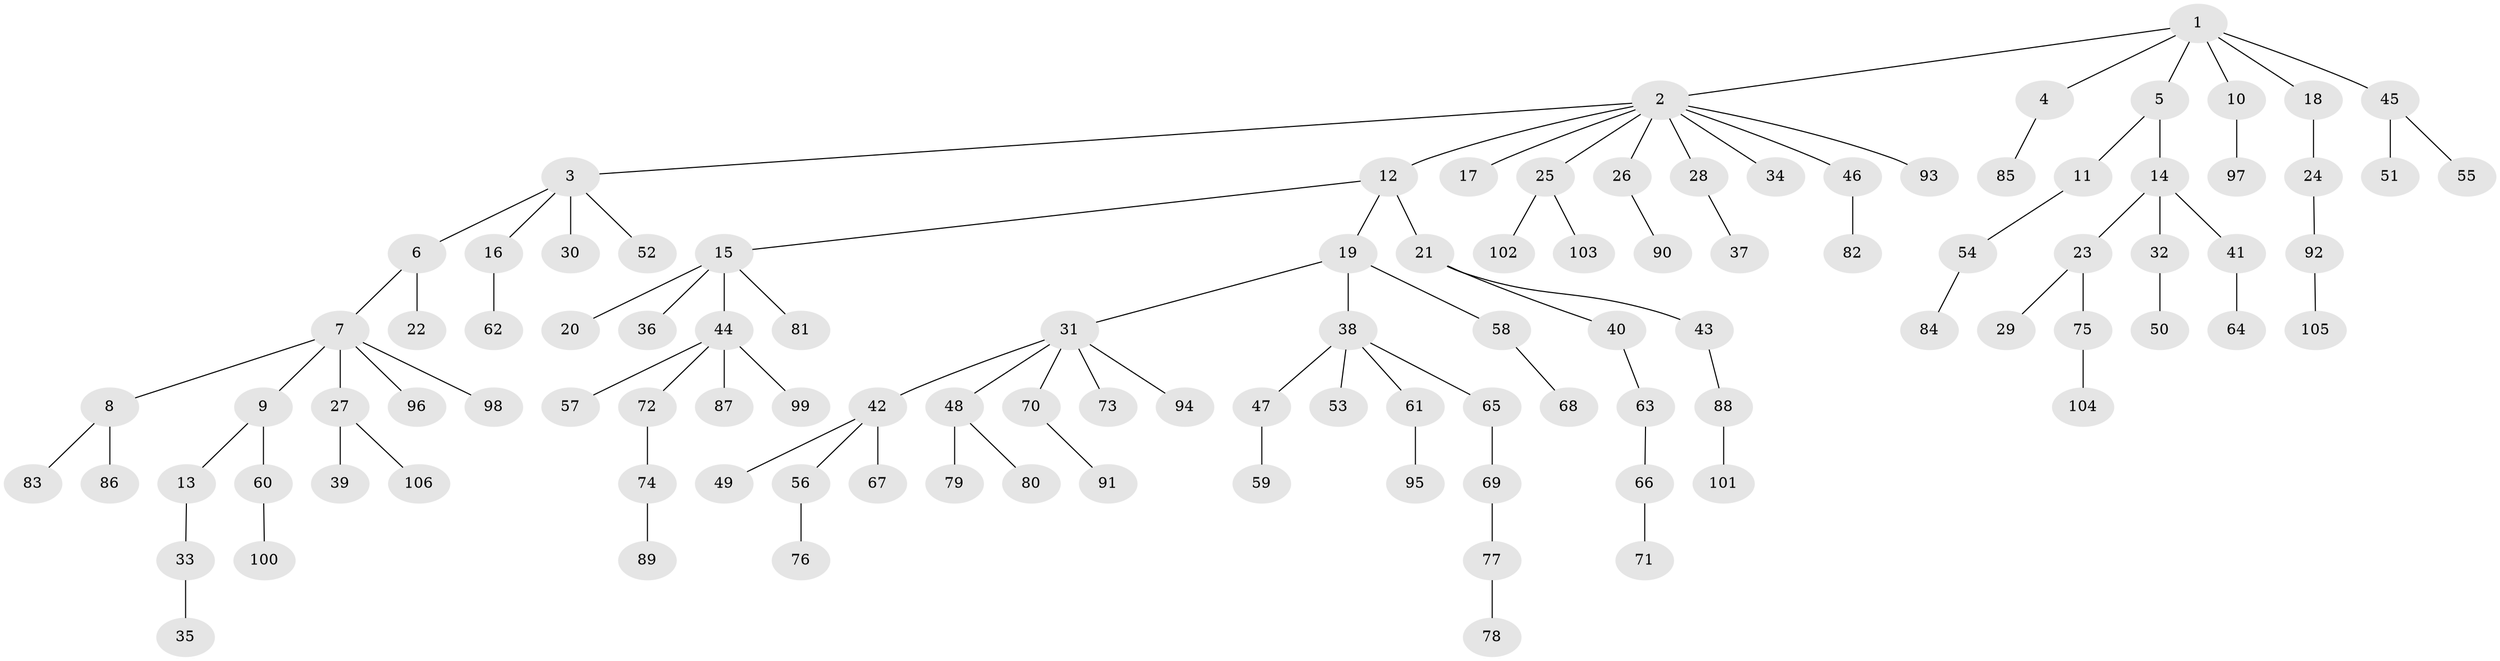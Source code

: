// coarse degree distribution, {5: 0.045454545454545456, 7: 0.022727272727272728, 3: 0.06818181818181818, 1: 0.5, 2: 0.29545454545454547, 4: 0.06818181818181818}
// Generated by graph-tools (version 1.1) at 2025/51/03/04/25 22:51:34]
// undirected, 106 vertices, 105 edges
graph export_dot {
  node [color=gray90,style=filled];
  1;
  2;
  3;
  4;
  5;
  6;
  7;
  8;
  9;
  10;
  11;
  12;
  13;
  14;
  15;
  16;
  17;
  18;
  19;
  20;
  21;
  22;
  23;
  24;
  25;
  26;
  27;
  28;
  29;
  30;
  31;
  32;
  33;
  34;
  35;
  36;
  37;
  38;
  39;
  40;
  41;
  42;
  43;
  44;
  45;
  46;
  47;
  48;
  49;
  50;
  51;
  52;
  53;
  54;
  55;
  56;
  57;
  58;
  59;
  60;
  61;
  62;
  63;
  64;
  65;
  66;
  67;
  68;
  69;
  70;
  71;
  72;
  73;
  74;
  75;
  76;
  77;
  78;
  79;
  80;
  81;
  82;
  83;
  84;
  85;
  86;
  87;
  88;
  89;
  90;
  91;
  92;
  93;
  94;
  95;
  96;
  97;
  98;
  99;
  100;
  101;
  102;
  103;
  104;
  105;
  106;
  1 -- 2;
  1 -- 4;
  1 -- 5;
  1 -- 10;
  1 -- 18;
  1 -- 45;
  2 -- 3;
  2 -- 12;
  2 -- 17;
  2 -- 25;
  2 -- 26;
  2 -- 28;
  2 -- 34;
  2 -- 46;
  2 -- 93;
  3 -- 6;
  3 -- 16;
  3 -- 30;
  3 -- 52;
  4 -- 85;
  5 -- 11;
  5 -- 14;
  6 -- 7;
  6 -- 22;
  7 -- 8;
  7 -- 9;
  7 -- 27;
  7 -- 96;
  7 -- 98;
  8 -- 83;
  8 -- 86;
  9 -- 13;
  9 -- 60;
  10 -- 97;
  11 -- 54;
  12 -- 15;
  12 -- 19;
  12 -- 21;
  13 -- 33;
  14 -- 23;
  14 -- 32;
  14 -- 41;
  15 -- 20;
  15 -- 36;
  15 -- 44;
  15 -- 81;
  16 -- 62;
  18 -- 24;
  19 -- 31;
  19 -- 38;
  19 -- 58;
  21 -- 40;
  21 -- 43;
  23 -- 29;
  23 -- 75;
  24 -- 92;
  25 -- 102;
  25 -- 103;
  26 -- 90;
  27 -- 39;
  27 -- 106;
  28 -- 37;
  31 -- 42;
  31 -- 48;
  31 -- 70;
  31 -- 73;
  31 -- 94;
  32 -- 50;
  33 -- 35;
  38 -- 47;
  38 -- 53;
  38 -- 61;
  38 -- 65;
  40 -- 63;
  41 -- 64;
  42 -- 49;
  42 -- 56;
  42 -- 67;
  43 -- 88;
  44 -- 57;
  44 -- 72;
  44 -- 87;
  44 -- 99;
  45 -- 51;
  45 -- 55;
  46 -- 82;
  47 -- 59;
  48 -- 79;
  48 -- 80;
  54 -- 84;
  56 -- 76;
  58 -- 68;
  60 -- 100;
  61 -- 95;
  63 -- 66;
  65 -- 69;
  66 -- 71;
  69 -- 77;
  70 -- 91;
  72 -- 74;
  74 -- 89;
  75 -- 104;
  77 -- 78;
  88 -- 101;
  92 -- 105;
}
